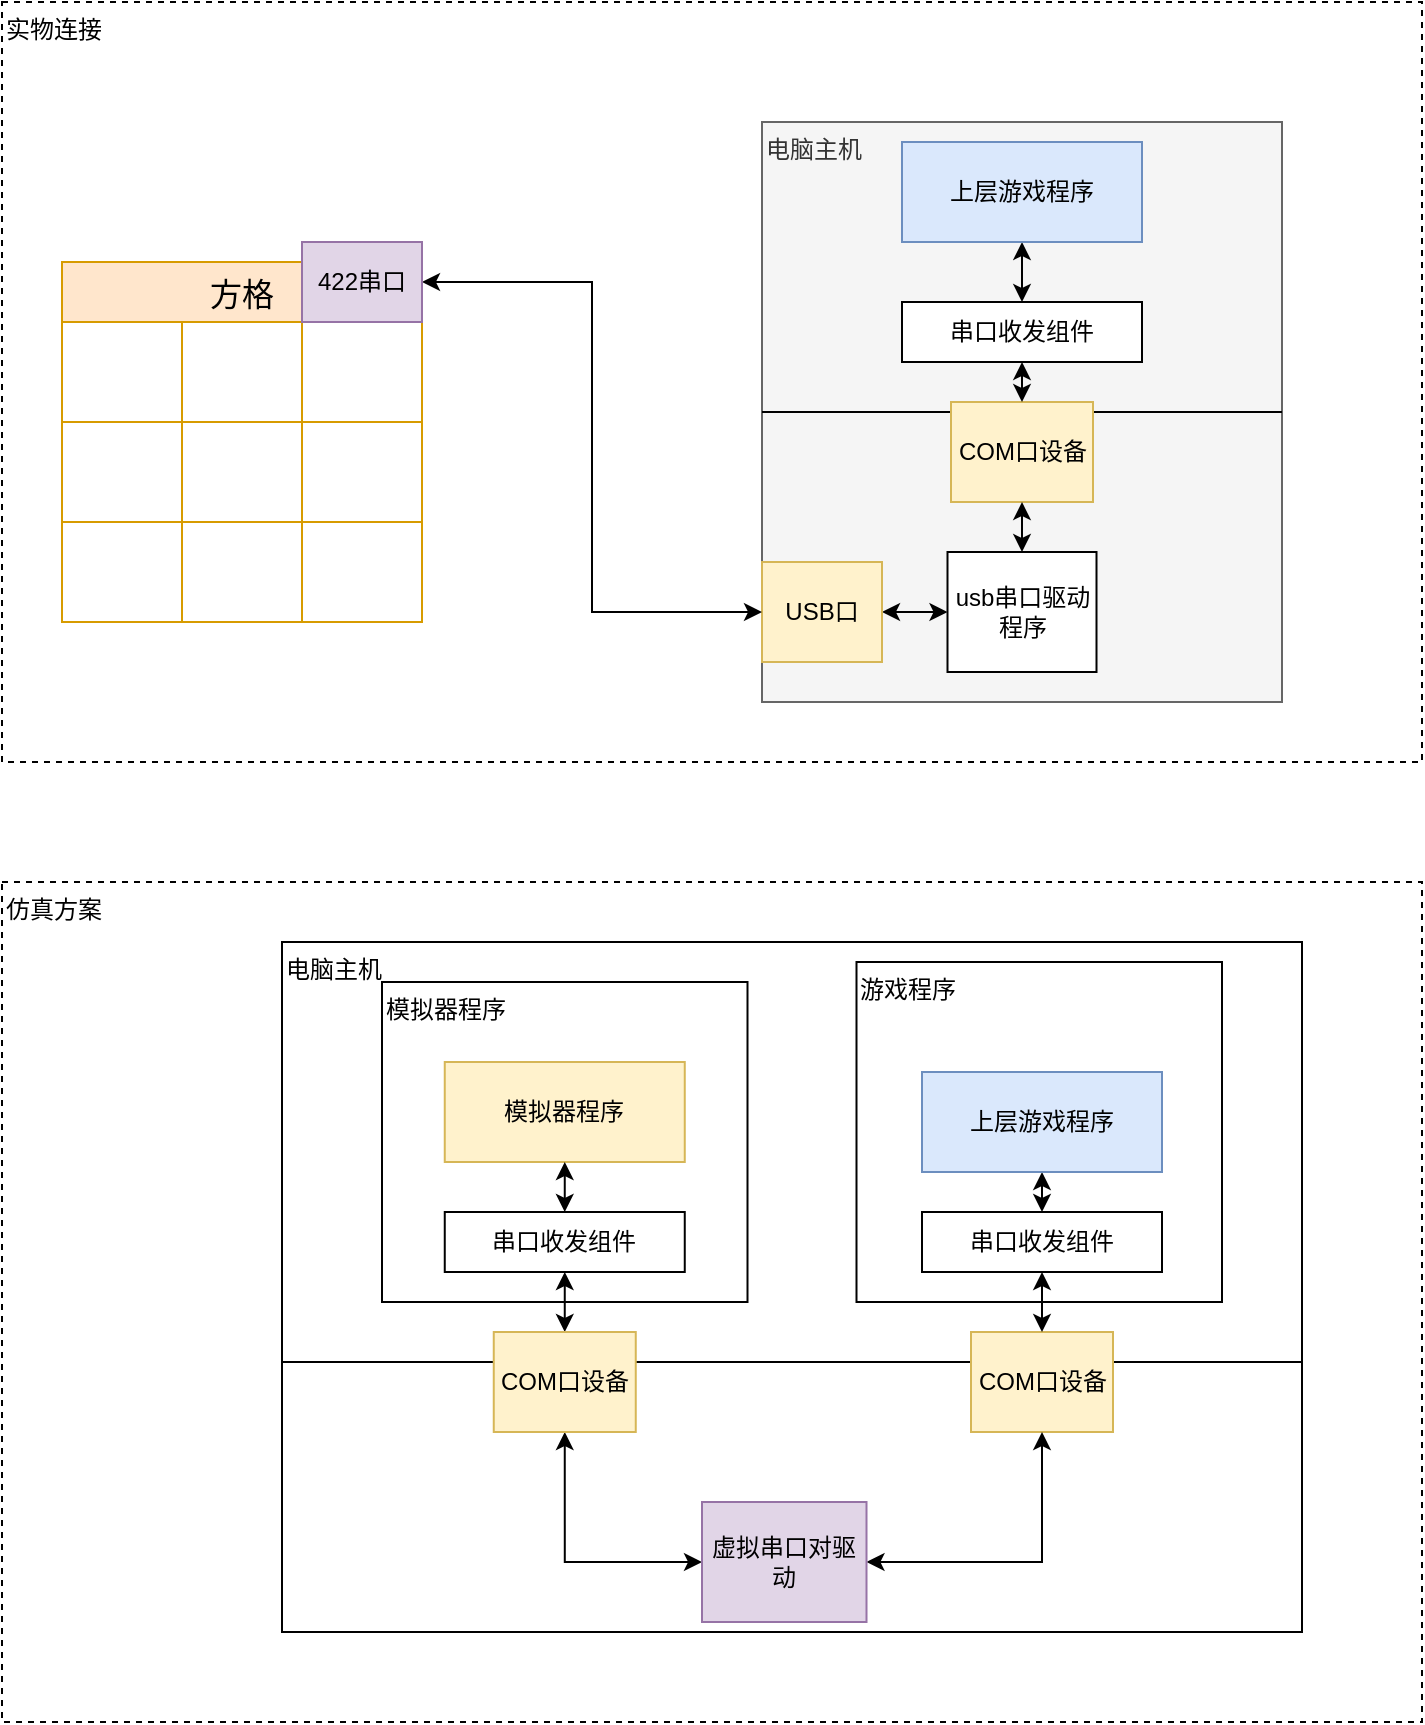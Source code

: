 <mxfile version="26.1.0">
  <diagram name="第 1 页" id="nSIozRHpgoR1Y4G_Cm7_">
    <mxGraphModel dx="2053" dy="674" grid="1" gridSize="10" guides="1" tooltips="1" connect="1" arrows="1" fold="1" page="1" pageScale="1" pageWidth="827" pageHeight="1169" math="0" shadow="0">
      <root>
        <mxCell id="0" />
        <mxCell id="1" parent="0" />
        <mxCell id="9k6aIpb8-pgNCpwRoilh-56" value="仿真方案" style="rounded=0;whiteSpace=wrap;html=1;align=left;verticalAlign=top;dashed=1;" vertex="1" parent="1">
          <mxGeometry x="-50" y="500" width="710" height="420" as="geometry" />
        </mxCell>
        <mxCell id="9k6aIpb8-pgNCpwRoilh-29" value="电脑主机" style="rounded=0;whiteSpace=wrap;html=1;align=left;verticalAlign=top;" vertex="1" parent="1">
          <mxGeometry x="90" y="530" width="510" height="345" as="geometry" />
        </mxCell>
        <mxCell id="9k6aIpb8-pgNCpwRoilh-59" value="游戏程序" style="rounded=0;whiteSpace=wrap;html=1;align=left;verticalAlign=top;" vertex="1" parent="1">
          <mxGeometry x="377.25" y="540" width="182.75" height="170" as="geometry" />
        </mxCell>
        <mxCell id="9k6aIpb8-pgNCpwRoilh-55" value="实物连接" style="rounded=0;whiteSpace=wrap;html=1;align=left;verticalAlign=top;dashed=1;" vertex="1" parent="1">
          <mxGeometry x="-50" y="60" width="710" height="380" as="geometry" />
        </mxCell>
        <mxCell id="9k6aIpb8-pgNCpwRoilh-2" value="电脑主机" style="rounded=0;whiteSpace=wrap;html=1;align=left;verticalAlign=top;fillColor=#f5f5f5;fontColor=#333333;strokeColor=#666666;" vertex="1" parent="1">
          <mxGeometry x="330" y="120" width="260" height="290" as="geometry" />
        </mxCell>
        <mxCell id="9k6aIpb8-pgNCpwRoilh-27" style="edgeStyle=orthogonalEdgeStyle;rounded=0;orthogonalLoop=1;jettySize=auto;html=1;exitX=1;exitY=0.5;exitDx=0;exitDy=0;entryX=0;entryY=0.5;entryDx=0;entryDy=0;endArrow=classic;startFill=1;startArrow=classic;endFill=1;" edge="1" parent="1" source="9k6aIpb8-pgNCpwRoilh-3" target="9k6aIpb8-pgNCpwRoilh-21">
          <mxGeometry relative="1" as="geometry" />
        </mxCell>
        <mxCell id="9k6aIpb8-pgNCpwRoilh-3" value="USB口" style="rounded=0;whiteSpace=wrap;html=1;fillColor=#fff2cc;strokeColor=#d6b656;" vertex="1" parent="1">
          <mxGeometry x="330" y="340" width="60" height="50" as="geometry" />
        </mxCell>
        <mxCell id="9k6aIpb8-pgNCpwRoilh-4" value="方格" style="shape=table;startSize=30;container=1;collapsible=0;childLayout=tableLayout;strokeColor=#d79b00;fontSize=16;fillColor=#ffe6cc;" vertex="1" parent="1">
          <mxGeometry x="-20" y="190" width="180" height="180" as="geometry" />
        </mxCell>
        <mxCell id="9k6aIpb8-pgNCpwRoilh-5" value="" style="shape=tableRow;horizontal=0;startSize=0;swimlaneHead=0;swimlaneBody=0;strokeColor=inherit;top=0;left=0;bottom=0;right=0;collapsible=0;dropTarget=0;fillColor=none;points=[[0,0.5],[1,0.5]];portConstraint=eastwest;fontSize=16;" vertex="1" parent="9k6aIpb8-pgNCpwRoilh-4">
          <mxGeometry y="30" width="180" height="50" as="geometry" />
        </mxCell>
        <mxCell id="9k6aIpb8-pgNCpwRoilh-6" value="" style="shape=partialRectangle;html=1;whiteSpace=wrap;connectable=0;strokeColor=inherit;overflow=hidden;fillColor=none;top=0;left=0;bottom=0;right=0;pointerEvents=1;fontSize=16;" vertex="1" parent="9k6aIpb8-pgNCpwRoilh-5">
          <mxGeometry width="60" height="50" as="geometry">
            <mxRectangle width="60" height="50" as="alternateBounds" />
          </mxGeometry>
        </mxCell>
        <mxCell id="9k6aIpb8-pgNCpwRoilh-7" value="" style="shape=partialRectangle;html=1;whiteSpace=wrap;connectable=0;strokeColor=inherit;overflow=hidden;fillColor=none;top=0;left=0;bottom=0;right=0;pointerEvents=1;fontSize=16;" vertex="1" parent="9k6aIpb8-pgNCpwRoilh-5">
          <mxGeometry x="60" width="60" height="50" as="geometry">
            <mxRectangle width="60" height="50" as="alternateBounds" />
          </mxGeometry>
        </mxCell>
        <mxCell id="9k6aIpb8-pgNCpwRoilh-8" value="" style="shape=partialRectangle;html=1;whiteSpace=wrap;connectable=0;strokeColor=inherit;overflow=hidden;fillColor=none;top=0;left=0;bottom=0;right=0;pointerEvents=1;fontSize=16;" vertex="1" parent="9k6aIpb8-pgNCpwRoilh-5">
          <mxGeometry x="120" width="60" height="50" as="geometry">
            <mxRectangle width="60" height="50" as="alternateBounds" />
          </mxGeometry>
        </mxCell>
        <mxCell id="9k6aIpb8-pgNCpwRoilh-9" value="" style="shape=tableRow;horizontal=0;startSize=0;swimlaneHead=0;swimlaneBody=0;strokeColor=inherit;top=0;left=0;bottom=0;right=0;collapsible=0;dropTarget=0;fillColor=none;points=[[0,0.5],[1,0.5]];portConstraint=eastwest;fontSize=16;" vertex="1" parent="9k6aIpb8-pgNCpwRoilh-4">
          <mxGeometry y="80" width="180" height="50" as="geometry" />
        </mxCell>
        <mxCell id="9k6aIpb8-pgNCpwRoilh-10" value="" style="shape=partialRectangle;html=1;whiteSpace=wrap;connectable=0;strokeColor=inherit;overflow=hidden;fillColor=none;top=0;left=0;bottom=0;right=0;pointerEvents=1;fontSize=16;" vertex="1" parent="9k6aIpb8-pgNCpwRoilh-9">
          <mxGeometry width="60" height="50" as="geometry">
            <mxRectangle width="60" height="50" as="alternateBounds" />
          </mxGeometry>
        </mxCell>
        <mxCell id="9k6aIpb8-pgNCpwRoilh-11" value="" style="shape=partialRectangle;html=1;whiteSpace=wrap;connectable=0;strokeColor=inherit;overflow=hidden;fillColor=none;top=0;left=0;bottom=0;right=0;pointerEvents=1;fontSize=16;" vertex="1" parent="9k6aIpb8-pgNCpwRoilh-9">
          <mxGeometry x="60" width="60" height="50" as="geometry">
            <mxRectangle width="60" height="50" as="alternateBounds" />
          </mxGeometry>
        </mxCell>
        <mxCell id="9k6aIpb8-pgNCpwRoilh-12" value="" style="shape=partialRectangle;html=1;whiteSpace=wrap;connectable=0;strokeColor=inherit;overflow=hidden;fillColor=none;top=0;left=0;bottom=0;right=0;pointerEvents=1;fontSize=16;" vertex="1" parent="9k6aIpb8-pgNCpwRoilh-9">
          <mxGeometry x="120" width="60" height="50" as="geometry">
            <mxRectangle width="60" height="50" as="alternateBounds" />
          </mxGeometry>
        </mxCell>
        <mxCell id="9k6aIpb8-pgNCpwRoilh-13" value="" style="shape=tableRow;horizontal=0;startSize=0;swimlaneHead=0;swimlaneBody=0;strokeColor=inherit;top=0;left=0;bottom=0;right=0;collapsible=0;dropTarget=0;fillColor=none;points=[[0,0.5],[1,0.5]];portConstraint=eastwest;fontSize=16;" vertex="1" parent="9k6aIpb8-pgNCpwRoilh-4">
          <mxGeometry y="130" width="180" height="50" as="geometry" />
        </mxCell>
        <mxCell id="9k6aIpb8-pgNCpwRoilh-14" value="" style="shape=partialRectangle;html=1;whiteSpace=wrap;connectable=0;strokeColor=inherit;overflow=hidden;fillColor=none;top=0;left=0;bottom=0;right=0;pointerEvents=1;fontSize=16;" vertex="1" parent="9k6aIpb8-pgNCpwRoilh-13">
          <mxGeometry width="60" height="50" as="geometry">
            <mxRectangle width="60" height="50" as="alternateBounds" />
          </mxGeometry>
        </mxCell>
        <mxCell id="9k6aIpb8-pgNCpwRoilh-15" value="" style="shape=partialRectangle;html=1;whiteSpace=wrap;connectable=0;strokeColor=inherit;overflow=hidden;fillColor=none;top=0;left=0;bottom=0;right=0;pointerEvents=1;fontSize=16;" vertex="1" parent="9k6aIpb8-pgNCpwRoilh-13">
          <mxGeometry x="60" width="60" height="50" as="geometry">
            <mxRectangle width="60" height="50" as="alternateBounds" />
          </mxGeometry>
        </mxCell>
        <mxCell id="9k6aIpb8-pgNCpwRoilh-16" value="" style="shape=partialRectangle;html=1;whiteSpace=wrap;connectable=0;strokeColor=inherit;overflow=hidden;fillColor=none;top=0;left=0;bottom=0;right=0;pointerEvents=1;fontSize=16;" vertex="1" parent="9k6aIpb8-pgNCpwRoilh-13">
          <mxGeometry x="120" width="60" height="50" as="geometry">
            <mxRectangle width="60" height="50" as="alternateBounds" />
          </mxGeometry>
        </mxCell>
        <mxCell id="9k6aIpb8-pgNCpwRoilh-18" style="edgeStyle=orthogonalEdgeStyle;rounded=0;orthogonalLoop=1;jettySize=auto;html=1;exitX=1;exitY=0.5;exitDx=0;exitDy=0;entryX=0;entryY=0.5;entryDx=0;entryDy=0;endArrow=classic;startFill=1;startArrow=classic;endFill=1;" edge="1" parent="1" source="9k6aIpb8-pgNCpwRoilh-17" target="9k6aIpb8-pgNCpwRoilh-3">
          <mxGeometry relative="1" as="geometry" />
        </mxCell>
        <mxCell id="9k6aIpb8-pgNCpwRoilh-17" value="422串口" style="rounded=0;whiteSpace=wrap;html=1;fillColor=#e1d5e7;strokeColor=#9673a6;" vertex="1" parent="1">
          <mxGeometry x="100" y="180" width="60" height="40" as="geometry" />
        </mxCell>
        <mxCell id="9k6aIpb8-pgNCpwRoilh-19" value="" style="endArrow=none;html=1;rounded=0;exitX=0;exitY=0.5;exitDx=0;exitDy=0;entryX=1;entryY=0.5;entryDx=0;entryDy=0;" edge="1" parent="1" source="9k6aIpb8-pgNCpwRoilh-2" target="9k6aIpb8-pgNCpwRoilh-2">
          <mxGeometry width="50" height="50" relative="1" as="geometry">
            <mxPoint x="390" y="320" as="sourcePoint" />
            <mxPoint x="440" y="270" as="targetPoint" />
          </mxGeometry>
        </mxCell>
        <mxCell id="9k6aIpb8-pgNCpwRoilh-20" value="COM口设备" style="rounded=0;whiteSpace=wrap;html=1;fillColor=#fff2cc;strokeColor=#d6b656;" vertex="1" parent="1">
          <mxGeometry x="424.5" y="260" width="71" height="50" as="geometry" />
        </mxCell>
        <mxCell id="9k6aIpb8-pgNCpwRoilh-28" style="edgeStyle=orthogonalEdgeStyle;rounded=0;orthogonalLoop=1;jettySize=auto;html=1;exitX=0.5;exitY=0;exitDx=0;exitDy=0;entryX=0.5;entryY=1;entryDx=0;entryDy=0;endArrow=classic;startFill=1;startArrow=classic;endFill=1;" edge="1" parent="1" source="9k6aIpb8-pgNCpwRoilh-21" target="9k6aIpb8-pgNCpwRoilh-20">
          <mxGeometry relative="1" as="geometry" />
        </mxCell>
        <mxCell id="9k6aIpb8-pgNCpwRoilh-21" value="usb串口驱动程序" style="rounded=0;whiteSpace=wrap;html=1;" vertex="1" parent="1">
          <mxGeometry x="422.75" y="335" width="74.5" height="60" as="geometry" />
        </mxCell>
        <mxCell id="9k6aIpb8-pgNCpwRoilh-24" style="edgeStyle=orthogonalEdgeStyle;rounded=0;orthogonalLoop=1;jettySize=auto;html=1;exitX=0.5;exitY=1;exitDx=0;exitDy=0;entryX=0.5;entryY=0;entryDx=0;entryDy=0;endArrow=classic;startFill=1;startArrow=classic;endFill=1;" edge="1" parent="1" source="9k6aIpb8-pgNCpwRoilh-22" target="9k6aIpb8-pgNCpwRoilh-23">
          <mxGeometry relative="1" as="geometry" />
        </mxCell>
        <mxCell id="9k6aIpb8-pgNCpwRoilh-22" value="上层游戏程序" style="rounded=0;whiteSpace=wrap;html=1;fillColor=#dae8fc;strokeColor=#6c8ebf;" vertex="1" parent="1">
          <mxGeometry x="400" y="130" width="120" height="50" as="geometry" />
        </mxCell>
        <mxCell id="9k6aIpb8-pgNCpwRoilh-25" style="edgeStyle=orthogonalEdgeStyle;rounded=0;orthogonalLoop=1;jettySize=auto;html=1;exitX=0.5;exitY=1;exitDx=0;exitDy=0;entryX=0.5;entryY=0;entryDx=0;entryDy=0;endArrow=classic;startFill=1;startArrow=classic;endFill=1;" edge="1" parent="1" source="9k6aIpb8-pgNCpwRoilh-23" target="9k6aIpb8-pgNCpwRoilh-20">
          <mxGeometry relative="1" as="geometry" />
        </mxCell>
        <mxCell id="9k6aIpb8-pgNCpwRoilh-23" value="串口收发组件" style="rounded=0;whiteSpace=wrap;html=1;" vertex="1" parent="1">
          <mxGeometry x="400" y="210" width="120" height="30" as="geometry" />
        </mxCell>
        <mxCell id="9k6aIpb8-pgNCpwRoilh-47" value="" style="endArrow=none;html=1;rounded=0;exitX=0;exitY=0.5;exitDx=0;exitDy=0;entryX=1;entryY=0.5;entryDx=0;entryDy=0;" edge="1" parent="1">
          <mxGeometry width="50" height="50" relative="1" as="geometry">
            <mxPoint x="90" y="740" as="sourcePoint" />
            <mxPoint x="600" y="740" as="targetPoint" />
          </mxGeometry>
        </mxCell>
        <mxCell id="9k6aIpb8-pgNCpwRoilh-48" value="COM口设备" style="rounded=0;whiteSpace=wrap;html=1;fillColor=#fff2cc;strokeColor=#d6b656;" vertex="1" parent="1">
          <mxGeometry x="434.5" y="725" width="71" height="50" as="geometry" />
        </mxCell>
        <mxCell id="9k6aIpb8-pgNCpwRoilh-49" style="edgeStyle=orthogonalEdgeStyle;rounded=0;orthogonalLoop=1;jettySize=auto;html=1;exitX=1;exitY=0.5;exitDx=0;exitDy=0;entryX=0.5;entryY=1;entryDx=0;entryDy=0;endArrow=classic;startFill=1;startArrow=classic;endFill=1;" edge="1" parent="1" source="9k6aIpb8-pgNCpwRoilh-50" target="9k6aIpb8-pgNCpwRoilh-48">
          <mxGeometry relative="1" as="geometry" />
        </mxCell>
        <mxCell id="9k6aIpb8-pgNCpwRoilh-62" style="edgeStyle=orthogonalEdgeStyle;rounded=0;orthogonalLoop=1;jettySize=auto;html=1;exitX=0;exitY=0.5;exitDx=0;exitDy=0;entryX=0.5;entryY=1;entryDx=0;entryDy=0;startArrow=classic;startFill=1;" edge="1" parent="1" source="9k6aIpb8-pgNCpwRoilh-50" target="9k6aIpb8-pgNCpwRoilh-61">
          <mxGeometry relative="1" as="geometry" />
        </mxCell>
        <mxCell id="9k6aIpb8-pgNCpwRoilh-50" value="虚拟串口对驱动" style="rounded=0;whiteSpace=wrap;html=1;fillColor=#e1d5e7;strokeColor=#9673a6;" vertex="1" parent="1">
          <mxGeometry x="300" y="810" width="82.25" height="60" as="geometry" />
        </mxCell>
        <mxCell id="9k6aIpb8-pgNCpwRoilh-51" style="edgeStyle=orthogonalEdgeStyle;rounded=0;orthogonalLoop=1;jettySize=auto;html=1;exitX=0.5;exitY=1;exitDx=0;exitDy=0;entryX=0.5;entryY=0;entryDx=0;entryDy=0;endArrow=classic;startFill=1;startArrow=classic;endFill=1;" edge="1" parent="1" source="9k6aIpb8-pgNCpwRoilh-52" target="9k6aIpb8-pgNCpwRoilh-54">
          <mxGeometry relative="1" as="geometry" />
        </mxCell>
        <mxCell id="9k6aIpb8-pgNCpwRoilh-52" value="上层游戏程序" style="rounded=0;whiteSpace=wrap;html=1;fillColor=#dae8fc;strokeColor=#6c8ebf;" vertex="1" parent="1">
          <mxGeometry x="410" y="595" width="120" height="50" as="geometry" />
        </mxCell>
        <mxCell id="9k6aIpb8-pgNCpwRoilh-53" style="edgeStyle=orthogonalEdgeStyle;rounded=0;orthogonalLoop=1;jettySize=auto;html=1;exitX=0.5;exitY=1;exitDx=0;exitDy=0;entryX=0.5;entryY=0;entryDx=0;entryDy=0;endArrow=classic;startFill=1;startArrow=classic;endFill=1;" edge="1" parent="1" source="9k6aIpb8-pgNCpwRoilh-54" target="9k6aIpb8-pgNCpwRoilh-48">
          <mxGeometry relative="1" as="geometry" />
        </mxCell>
        <mxCell id="9k6aIpb8-pgNCpwRoilh-54" value="串口收发组件" style="rounded=0;whiteSpace=wrap;html=1;" vertex="1" parent="1">
          <mxGeometry x="410" y="665" width="120" height="30" as="geometry" />
        </mxCell>
        <mxCell id="9k6aIpb8-pgNCpwRoilh-60" value="模拟器程序" style="rounded=0;whiteSpace=wrap;html=1;align=left;verticalAlign=top;" vertex="1" parent="1">
          <mxGeometry x="140" y="550" width="182.75" height="160" as="geometry" />
        </mxCell>
        <mxCell id="9k6aIpb8-pgNCpwRoilh-57" value="模拟器程序" style="rounded=0;whiteSpace=wrap;html=1;fillColor=#fff2cc;strokeColor=#d6b656;" vertex="1" parent="1">
          <mxGeometry x="171.38" y="590" width="120" height="50" as="geometry" />
        </mxCell>
        <mxCell id="9k6aIpb8-pgNCpwRoilh-64" style="edgeStyle=orthogonalEdgeStyle;rounded=0;orthogonalLoop=1;jettySize=auto;html=1;exitX=0.5;exitY=0;exitDx=0;exitDy=0;entryX=0.5;entryY=1;entryDx=0;entryDy=0;startArrow=classic;startFill=1;" edge="1" parent="1" source="9k6aIpb8-pgNCpwRoilh-58" target="9k6aIpb8-pgNCpwRoilh-57">
          <mxGeometry relative="1" as="geometry" />
        </mxCell>
        <mxCell id="9k6aIpb8-pgNCpwRoilh-58" value="串口收发组件" style="rounded=0;whiteSpace=wrap;html=1;" vertex="1" parent="1">
          <mxGeometry x="171.38" y="665" width="120" height="30" as="geometry" />
        </mxCell>
        <mxCell id="9k6aIpb8-pgNCpwRoilh-63" style="edgeStyle=orthogonalEdgeStyle;rounded=0;orthogonalLoop=1;jettySize=auto;html=1;exitX=0.5;exitY=0;exitDx=0;exitDy=0;entryX=0.5;entryY=1;entryDx=0;entryDy=0;startArrow=classic;startFill=1;" edge="1" parent="1" source="9k6aIpb8-pgNCpwRoilh-61" target="9k6aIpb8-pgNCpwRoilh-58">
          <mxGeometry relative="1" as="geometry" />
        </mxCell>
        <mxCell id="9k6aIpb8-pgNCpwRoilh-61" value="COM口设备" style="rounded=0;whiteSpace=wrap;html=1;fillColor=#fff2cc;strokeColor=#d6b656;" vertex="1" parent="1">
          <mxGeometry x="195.88" y="725" width="71" height="50" as="geometry" />
        </mxCell>
      </root>
    </mxGraphModel>
  </diagram>
</mxfile>
